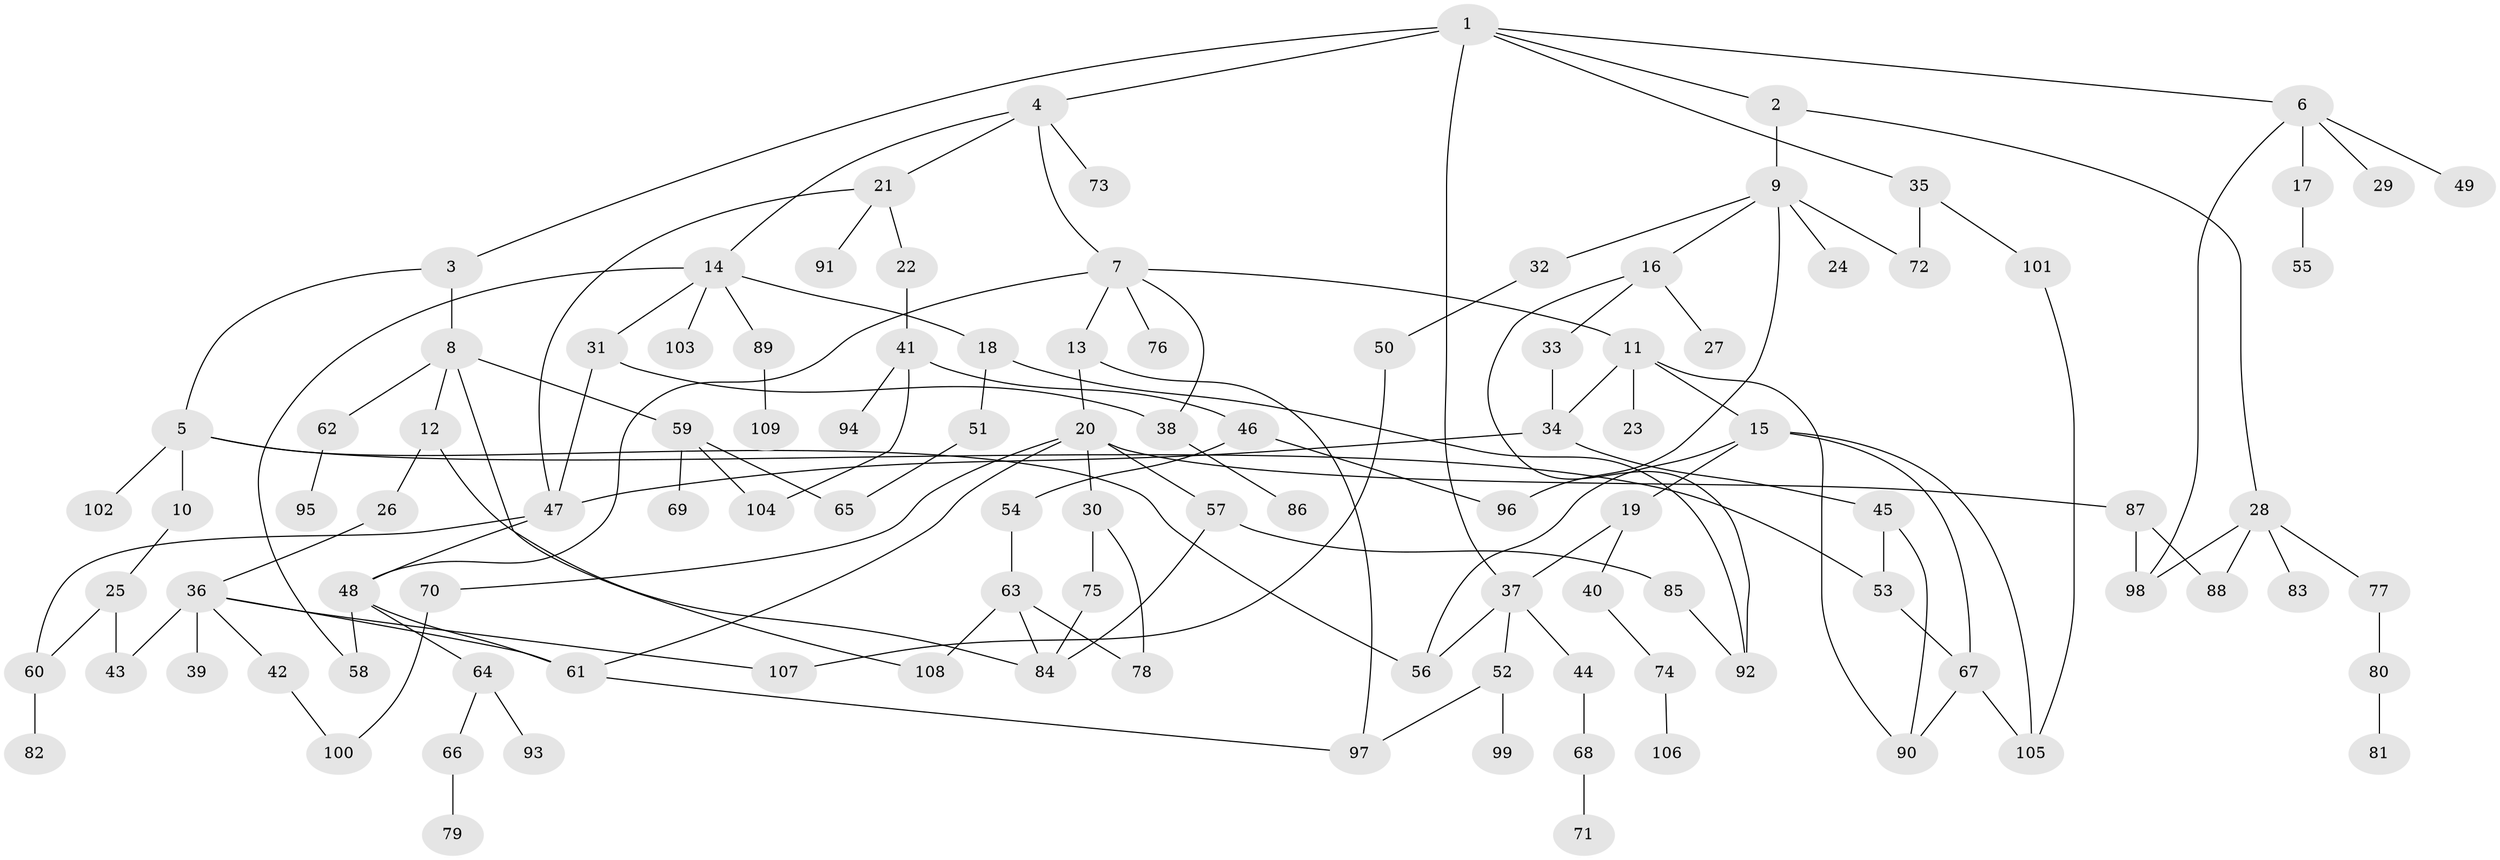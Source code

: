 // Generated by graph-tools (version 1.1) at 2025/49/03/09/25 03:49:22]
// undirected, 109 vertices, 145 edges
graph export_dot {
graph [start="1"]
  node [color=gray90,style=filled];
  1;
  2;
  3;
  4;
  5;
  6;
  7;
  8;
  9;
  10;
  11;
  12;
  13;
  14;
  15;
  16;
  17;
  18;
  19;
  20;
  21;
  22;
  23;
  24;
  25;
  26;
  27;
  28;
  29;
  30;
  31;
  32;
  33;
  34;
  35;
  36;
  37;
  38;
  39;
  40;
  41;
  42;
  43;
  44;
  45;
  46;
  47;
  48;
  49;
  50;
  51;
  52;
  53;
  54;
  55;
  56;
  57;
  58;
  59;
  60;
  61;
  62;
  63;
  64;
  65;
  66;
  67;
  68;
  69;
  70;
  71;
  72;
  73;
  74;
  75;
  76;
  77;
  78;
  79;
  80;
  81;
  82;
  83;
  84;
  85;
  86;
  87;
  88;
  89;
  90;
  91;
  92;
  93;
  94;
  95;
  96;
  97;
  98;
  99;
  100;
  101;
  102;
  103;
  104;
  105;
  106;
  107;
  108;
  109;
  1 -- 2;
  1 -- 3;
  1 -- 4;
  1 -- 6;
  1 -- 35;
  1 -- 37;
  2 -- 9;
  2 -- 28;
  3 -- 5;
  3 -- 8;
  4 -- 7;
  4 -- 14;
  4 -- 21;
  4 -- 73;
  5 -- 10;
  5 -- 53;
  5 -- 56;
  5 -- 102;
  6 -- 17;
  6 -- 29;
  6 -- 49;
  6 -- 98;
  7 -- 11;
  7 -- 13;
  7 -- 48;
  7 -- 76;
  7 -- 38;
  8 -- 12;
  8 -- 59;
  8 -- 62;
  8 -- 108;
  9 -- 16;
  9 -- 24;
  9 -- 32;
  9 -- 96;
  9 -- 72;
  10 -- 25;
  11 -- 15;
  11 -- 23;
  11 -- 90;
  11 -- 34;
  12 -- 26;
  12 -- 84;
  13 -- 20;
  13 -- 97;
  14 -- 18;
  14 -- 31;
  14 -- 89;
  14 -- 103;
  14 -- 58;
  15 -- 19;
  15 -- 67;
  15 -- 105;
  15 -- 56;
  16 -- 27;
  16 -- 33;
  16 -- 92;
  17 -- 55;
  18 -- 51;
  18 -- 92;
  19 -- 37;
  19 -- 40;
  20 -- 30;
  20 -- 57;
  20 -- 70;
  20 -- 87;
  20 -- 61;
  21 -- 22;
  21 -- 91;
  21 -- 47;
  22 -- 41;
  25 -- 43;
  25 -- 60;
  26 -- 36;
  28 -- 77;
  28 -- 83;
  28 -- 88;
  28 -- 98;
  30 -- 75;
  30 -- 78;
  31 -- 38;
  31 -- 47;
  32 -- 50;
  33 -- 34;
  34 -- 45;
  34 -- 47;
  35 -- 72;
  35 -- 101;
  36 -- 39;
  36 -- 42;
  36 -- 107;
  36 -- 43;
  36 -- 61;
  37 -- 44;
  37 -- 52;
  37 -- 56;
  38 -- 86;
  40 -- 74;
  41 -- 46;
  41 -- 94;
  41 -- 104;
  42 -- 100;
  44 -- 68;
  45 -- 90;
  45 -- 53;
  46 -- 54;
  46 -- 96;
  47 -- 60;
  47 -- 48;
  48 -- 58;
  48 -- 61;
  48 -- 64;
  50 -- 107;
  51 -- 65;
  52 -- 97;
  52 -- 99;
  53 -- 67;
  54 -- 63;
  57 -- 85;
  57 -- 84;
  59 -- 65;
  59 -- 69;
  59 -- 104;
  60 -- 82;
  61 -- 97;
  62 -- 95;
  63 -- 108;
  63 -- 78;
  63 -- 84;
  64 -- 66;
  64 -- 93;
  66 -- 79;
  67 -- 105;
  67 -- 90;
  68 -- 71;
  70 -- 100;
  74 -- 106;
  75 -- 84;
  77 -- 80;
  80 -- 81;
  85 -- 92;
  87 -- 98;
  87 -- 88;
  89 -- 109;
  101 -- 105;
}
